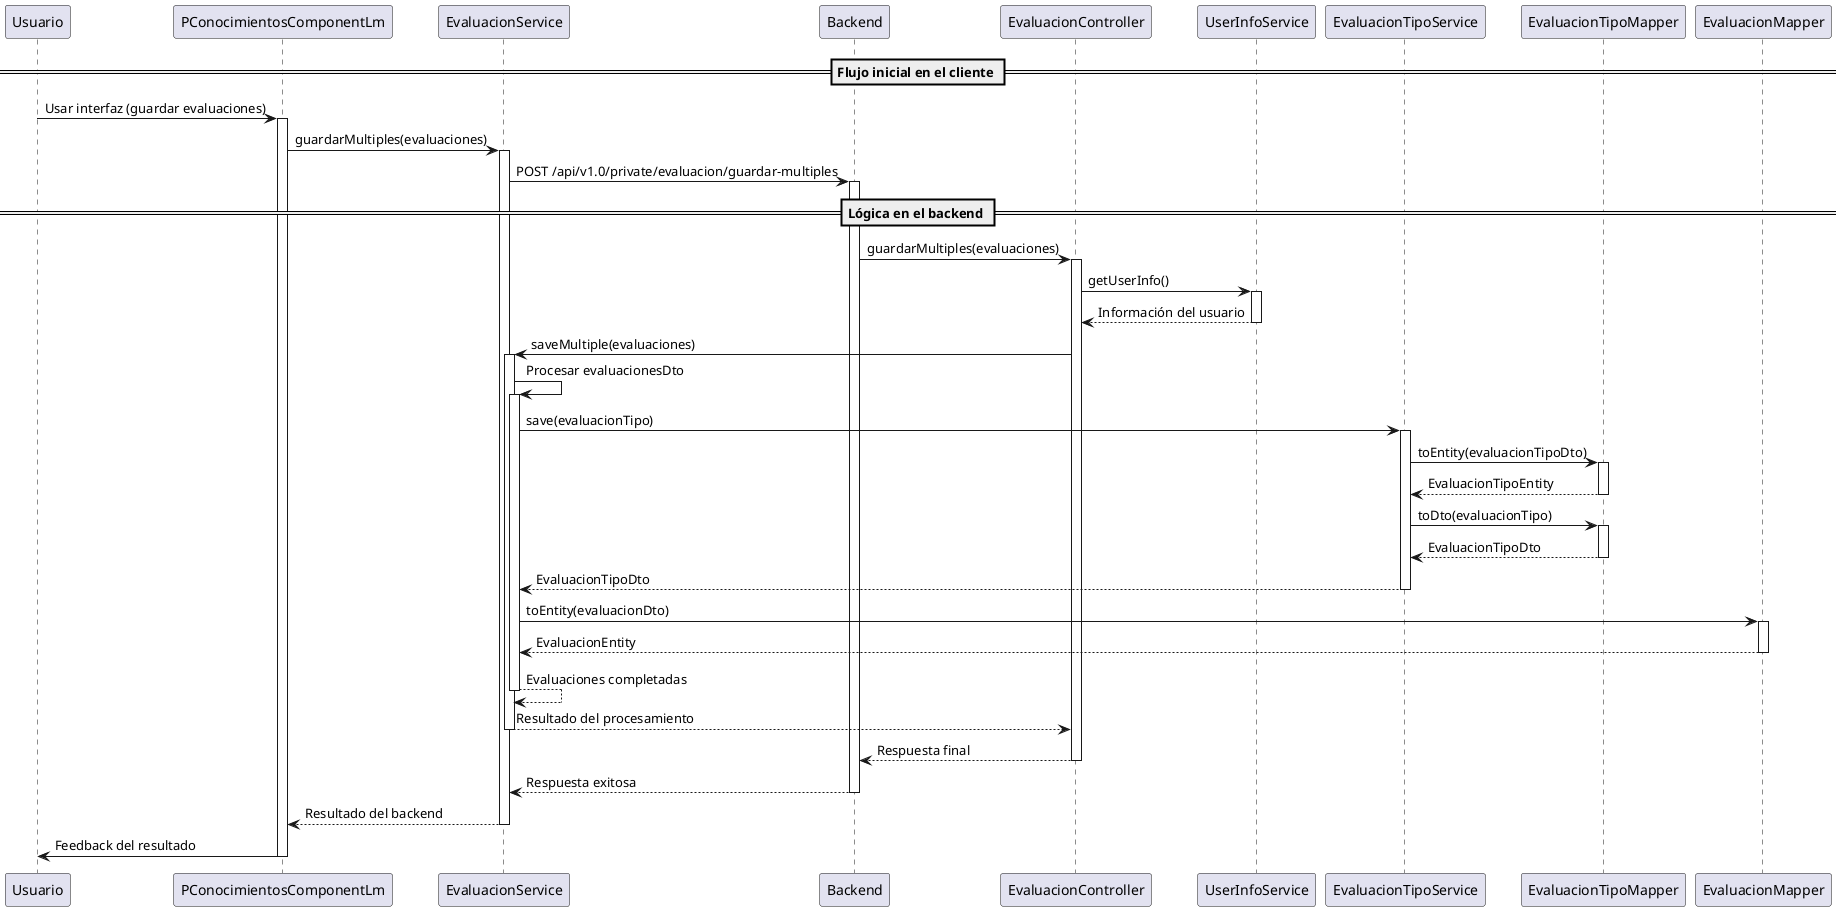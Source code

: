 @startuml
participant Usuario

== Flujo inicial en el cliente ==
Usuario -> PConocimientosComponentLm : Usar interfaz (guardar evaluaciones)
activate PConocimientosComponentLm
PConocimientosComponentLm -> EvaluacionService : guardarMultiples(evaluaciones)
activate EvaluacionService
EvaluacionService -> Backend : POST /api/v1.0/private/evaluacion/guardar-multiples
activate Backend

== Lógica en el backend ==
Backend -> EvaluacionController : guardarMultiples(evaluaciones)
activate EvaluacionController
EvaluacionController -> UserInfoService : getUserInfo()
activate UserInfoService
UserInfoService --> EvaluacionController : Información del usuario
deactivate UserInfoService

EvaluacionController -> EvaluacionService : saveMultiple(evaluaciones)
activate EvaluacionService

EvaluacionService -> EvaluacionService : Procesar evaluacionesDto
activate EvaluacionService

EvaluacionService -> EvaluacionTipoService : save(evaluacionTipo)
activate EvaluacionTipoService
EvaluacionTipoService -> EvaluacionTipoMapper : toEntity(evaluacionTipoDto)
activate EvaluacionTipoMapper
EvaluacionTipoMapper --> EvaluacionTipoService : EvaluacionTipoEntity
deactivate EvaluacionTipoMapper

EvaluacionTipoService -> EvaluacionTipoMapper : toDto(evaluacionTipo)
activate EvaluacionTipoMapper
EvaluacionTipoMapper --> EvaluacionTipoService : EvaluacionTipoDto
deactivate EvaluacionTipoMapper
EvaluacionTipoService --> EvaluacionService : EvaluacionTipoDto
deactivate EvaluacionTipoService

EvaluacionService -> EvaluacionMapper : toEntity(evaluacionDto)
activate EvaluacionMapper
EvaluacionMapper --> EvaluacionService : EvaluacionEntity
deactivate EvaluacionMapper

EvaluacionService --> EvaluacionService : Evaluaciones completadas
deactivate EvaluacionService

EvaluacionService --> EvaluacionController : Resultado del procesamiento
deactivate EvaluacionService

EvaluacionController --> Backend : Respuesta final
deactivate EvaluacionController
Backend --> EvaluacionService : Respuesta exitosa
deactivate Backend
EvaluacionService --> PConocimientosComponentLm : Resultado del backend
deactivate EvaluacionService
PConocimientosComponentLm -> Usuario : Feedback del resultado
deactivate PConocimientosComponentLm
@enduml
